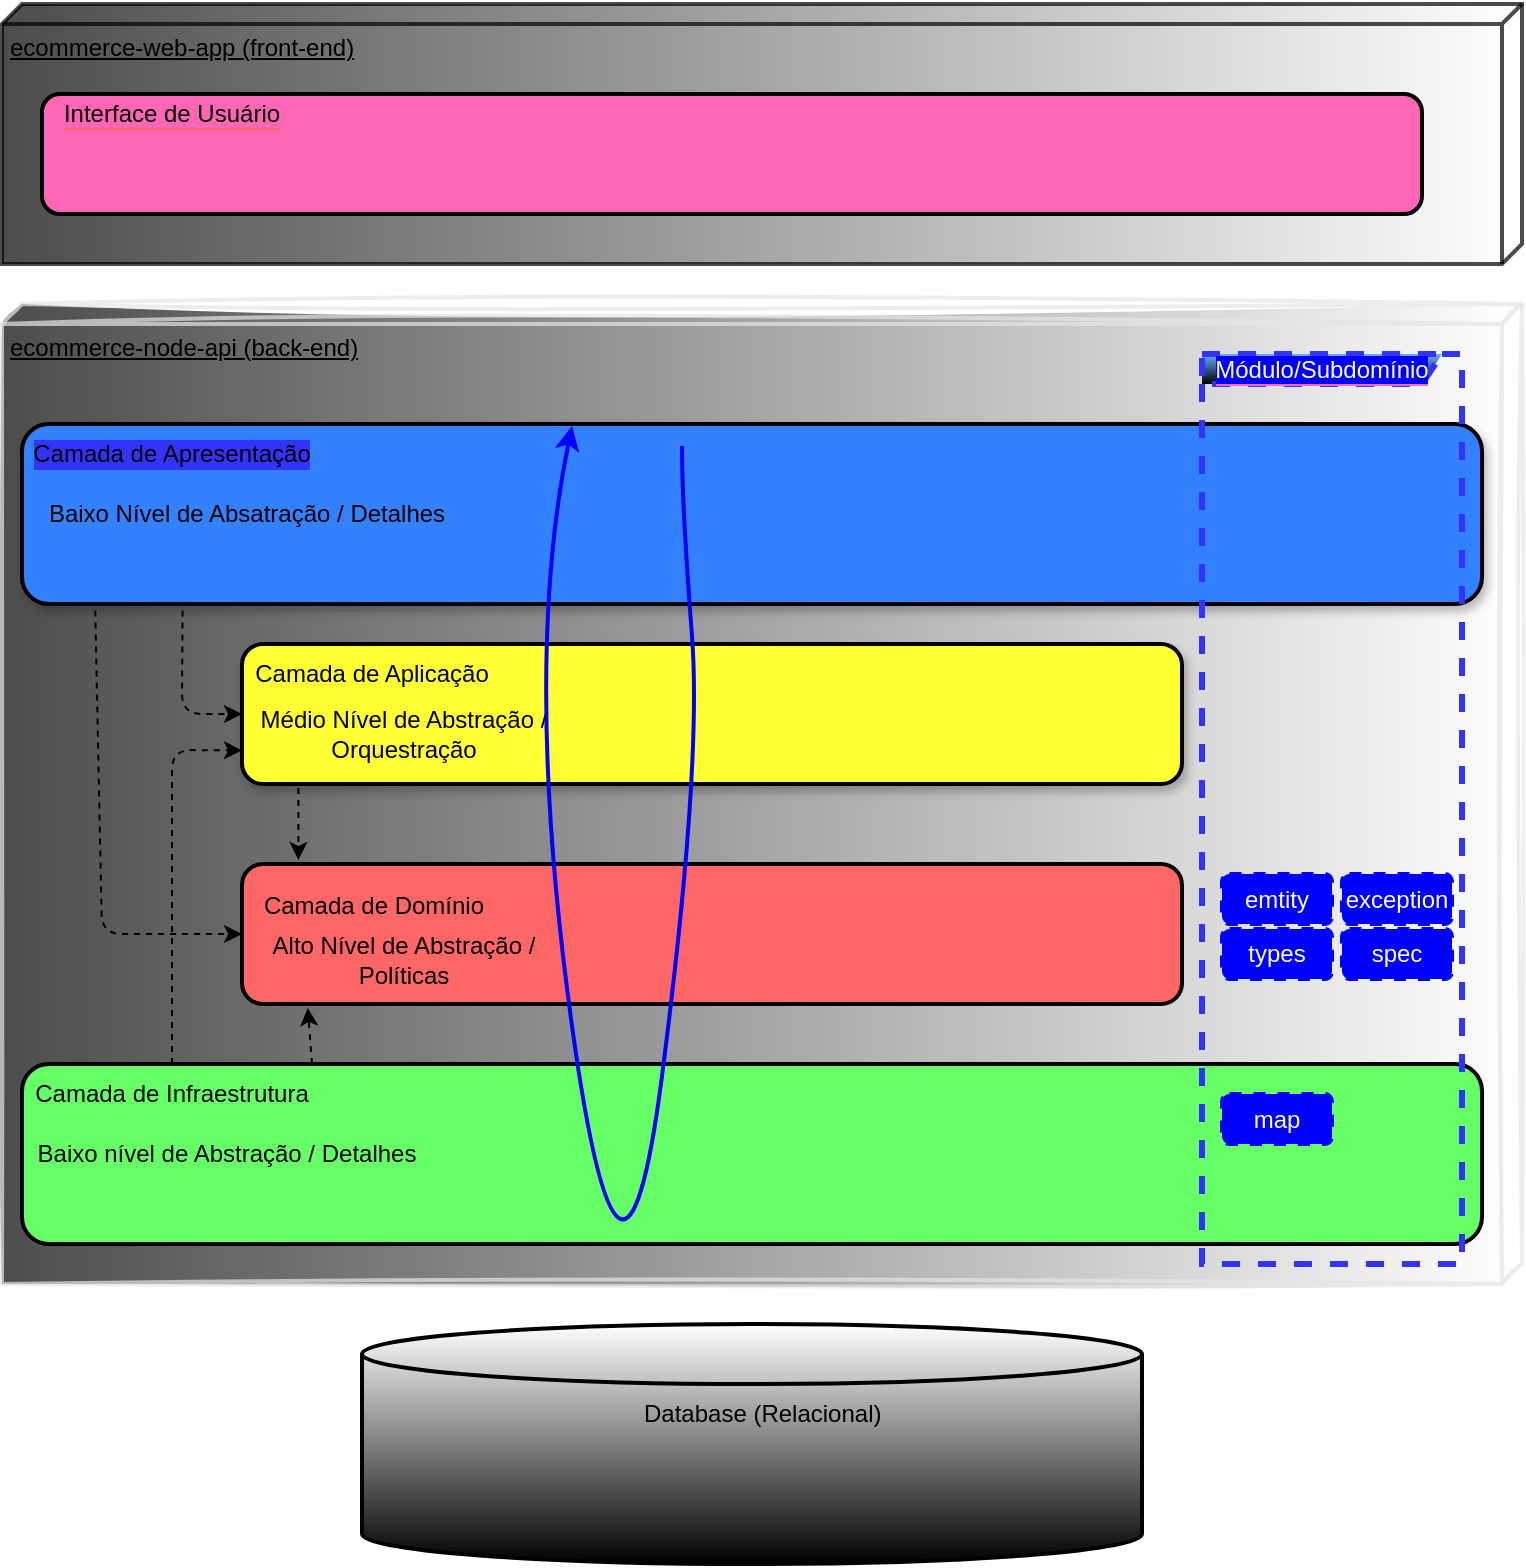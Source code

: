 <mxfile>
    <diagram id="foyhW6rIAd-1MIi7OwMy" name="Arquitetura em Camadas">
        <mxGraphModel dx="637" dy="792" grid="1" gridSize="10" guides="1" tooltips="1" connect="1" arrows="1" fold="1" page="1" pageScale="1" pageWidth="850" pageHeight="1100" math="0" shadow="0">
            <root>
                <mxCell id="0"/>
                <mxCell id="1" parent="0"/>
                <mxCell id="3" value="ecommerce-node-api (back-end)" style="verticalAlign=top;align=left;spacingTop=8;spacingLeft=2;spacingRight=12;shape=cube;size=10;direction=south;fontStyle=4;html=1;strokeWidth=2;shadow=0;strokeColor=#E6E6E6;gradientColor=default;fillColor=default;sketch=1;curveFitting=1;jiggle=2;opacity=70;" parent="1" vertex="1">
                    <mxGeometry x="40" y="170" width="760" height="490" as="geometry"/>
                </mxCell>
                <mxCell id="5" value="ecommerce-web-app (front-end)" style="verticalAlign=top;align=left;spacingTop=8;spacingLeft=2;spacingRight=12;shape=cube;size=10;direction=south;fontStyle=4;html=1;strokeWidth=2;gradientColor=default;opacity=70;" parent="1" vertex="1">
                    <mxGeometry x="40" y="20" width="760" height="130" as="geometry"/>
                </mxCell>
                <mxCell id="6" value="" style="shape=cylinder3;whiteSpace=wrap;html=1;boundedLbl=1;backgroundOutline=1;size=15;strokeWidth=2;gradientColor=default;" parent="1" vertex="1">
                    <mxGeometry x="220" y="680" width="390" height="120" as="geometry"/>
                </mxCell>
                <mxCell id="8" value="" style="rounded=1;whiteSpace=wrap;html=1;strokeWidth=2;fillColor=#FF6666;glass=0;shadow=0;gradientColor=none;points=[[0,0,0,0,0],[0,0.24,0,0,0],[0,0.5,0,0,0],[0,0.76,0,0,0],[0,1,0,0,0],[0.06,0,0,0,-2],[0.07,1,0,0,2],[0.5,0,0,0,0],[0.5,1,0,0,0],[0.75,0,0,0,0],[0.75,1,0,0,0],[1,0,0,0,0],[1,0.26,0,0,0],[1,0.5,0,0,0],[1,0.76,0,0,0],[1,1,0,0,0]];" parent="1" vertex="1">
                    <mxGeometry x="160" y="450" width="470" height="70" as="geometry"/>
                </mxCell>
                <mxCell id="9" value="&lt;font style=&quot;background-color: rgb(255, 102, 102);&quot; color=&quot;#000000&quot;&gt;Camada de Domínio&lt;/font&gt;" style="text;html=1;strokeColor=none;fillColor=none;align=center;verticalAlign=middle;whiteSpace=wrap;rounded=0;strokeWidth=2;" parent="1" vertex="1">
                    <mxGeometry x="141" y="456" width="170" height="30" as="geometry"/>
                </mxCell>
                <mxCell id="45" style="edgeStyle=none;html=1;exitX=0.06;exitY=1;exitDx=0;exitDy=2;exitPerimeter=0;entryX=0.06;entryY=0;entryDx=0;entryDy=-2;entryPerimeter=0;dashed=1;strokeColor=#000000;fontColor=default;" parent="1" source="11" target="8" edge="1">
                    <mxGeometry relative="1" as="geometry"/>
                </mxCell>
                <mxCell id="11" value="" style="rounded=1;whiteSpace=wrap;html=1;strokeWidth=2;fillColor=#FFFF33;gradientColor=none;glass=0;shadow=1;fontColor=default;points=[[0,0,0,0,0],[0,0.24,0,0,0],[0,0.5,0,0,0],[0,0.76,0,0,0],[0,1,0,0,0],[0.06,1,0,0,2],[0.25,0,0,0,0],[0.5,0,0,0,0],[0.5,1,0,0,0],[0.75,0,0,0,0],[0.75,1,0,0,0],[1,0,0,0,0],[1,0.26,0,0,0],[1,0.5,0,0,0],[1,0.76,0,0,0],[1,1,0,0,0]];" parent="1" vertex="1">
                    <mxGeometry x="160" y="340" width="470" height="70" as="geometry"/>
                </mxCell>
                <mxCell id="12" value="" style="rounded=1;whiteSpace=wrap;html=1;strokeWidth=2;fillColor=#66FF66;glass=0;points=[[0,0,0,0,0],[0,0.26,0,0,0],[0,0.5,0,0,0],[0,0.74,0,0,0],[0,1,0,0,0],[0.1,0,0,0,-2],[0.25,1,0,0,0],[0.5,0,0,0,0],[0.5,1,0,0,0],[0.75,0,0,0,0],[0.75,1,0,0,0],[1,0,0,0,0],[1,0.26,0,0,0],[1,0.5,0,0,0],[1,0.76,0,0,0],[1,1,0,0,0]];" parent="1" vertex="1">
                    <mxGeometry x="50" y="550" width="730" height="90" as="geometry"/>
                </mxCell>
                <mxCell id="13" value="&lt;span style=&quot;&quot;&gt;Camada de Aplicação&lt;/span&gt;" style="text;html=1;strokeColor=none;fillColor=none;align=center;verticalAlign=middle;whiteSpace=wrap;rounded=0;labelBackgroundColor=#FFFF33;strokeWidth=2;fontColor=#000000;" parent="1" vertex="1">
                    <mxGeometry x="160" y="340" width="130" height="30" as="geometry"/>
                </mxCell>
                <mxCell id="46" style="edgeStyle=none;html=1;exitX=0.5;exitY=0;exitDx=0;exitDy=0;entryX=0;entryY=0.76;entryDx=0;entryDy=0;entryPerimeter=0;dashed=1;strokeColor=#000000;fontColor=default;" parent="1" source="14" target="11" edge="1">
                    <mxGeometry relative="1" as="geometry">
                        <Array as="points">
                            <mxPoint x="125" y="393"/>
                        </Array>
                    </mxGeometry>
                </mxCell>
                <mxCell id="48" style="edgeStyle=none;html=1;exitX=1;exitY=0;exitDx=0;exitDy=0;dashed=1;strokeColor=#000000;fontColor=default;entryX=0.07;entryY=1;entryDx=0;entryDy=2;entryPerimeter=0;" parent="1" source="14" target="8" edge="1">
                    <mxGeometry relative="1" as="geometry">
                        <mxPoint x="190" y="530" as="targetPoint"/>
                    </mxGeometry>
                </mxCell>
                <mxCell id="14" value="&lt;span style=&quot;&quot;&gt;Camada de Infraestrutura&lt;/span&gt;" style="text;html=1;strokeColor=none;fillColor=none;align=center;verticalAlign=middle;whiteSpace=wrap;rounded=0;labelBackgroundColor=#66FF66;strokeWidth=2;fontColor=#000000;" parent="1" vertex="1">
                    <mxGeometry x="55" y="550" width="140" height="30" as="geometry"/>
                </mxCell>
                <mxCell id="18" value="" style="rounded=1;whiteSpace=wrap;html=1;strokeWidth=2;fillColor=#FF66B3;gradientColor=none;glass=0;" parent="1" vertex="1">
                    <mxGeometry x="60" y="65" width="690" height="60" as="geometry"/>
                </mxCell>
                <mxCell id="19" value="&lt;span style=&quot;background-color: rgb(255, 102, 179);&quot;&gt;Interface de Usuário&lt;/span&gt;" style="text;html=1;strokeColor=none;fillColor=none;align=center;verticalAlign=middle;whiteSpace=wrap;rounded=0;labelBackgroundColor=#FF6666;strokeWidth=2;fontColor=#000000;" parent="1" vertex="1">
                    <mxGeometry x="65" y="70" width="120" height="10" as="geometry"/>
                </mxCell>
                <mxCell id="27" value="emtity&lt;br&gt;" style="rounded=1;whiteSpace=wrap;html=1;dashed=1;labelBackgroundColor=#0000FF;strokeColor=#0000FF;strokeWidth=2;fontColor=#FFFFFF;fillColor=#0000FF;gradientColor=none;glass=0;" parent="1" vertex="1">
                    <mxGeometry x="650" y="455" width="55" height="25" as="geometry"/>
                </mxCell>
                <mxCell id="28" value="types" style="rounded=1;whiteSpace=wrap;html=1;dashed=1;labelBackgroundColor=#0000FF;strokeColor=#0000FF;strokeWidth=2;fontColor=#FFFFFF;fillColor=#0000FF;gradientColor=none;" parent="1" vertex="1">
                    <mxGeometry x="650" y="482.5" width="55" height="25" as="geometry"/>
                </mxCell>
                <mxCell id="29" value="exception" style="rounded=1;whiteSpace=wrap;html=1;dashed=1;labelBackgroundColor=#0000FF;strokeColor=#0000FF;strokeWidth=2;fontColor=#FFFFFF;fillColor=#0000FF;gradientColor=none;" parent="1" vertex="1">
                    <mxGeometry x="710" y="455" width="55" height="25" as="geometry"/>
                </mxCell>
                <mxCell id="30" value="spec" style="rounded=1;whiteSpace=wrap;html=1;dashed=1;labelBackgroundColor=#0000FF;strokeColor=#0000FF;strokeWidth=2;fontColor=#FFFFFF;fillColor=#0000FF;gradientColor=none;" parent="1" vertex="1">
                    <mxGeometry x="710" y="482.5" width="55" height="25" as="geometry"/>
                </mxCell>
                <mxCell id="31" value="map" style="rounded=1;whiteSpace=wrap;html=1;dashed=1;labelBackgroundColor=#0000FF;strokeColor=#0000FF;strokeWidth=2;fontColor=#FFFFFF;fillColor=#0000FF;gradientColor=none;" parent="1" vertex="1">
                    <mxGeometry x="650" y="565" width="55" height="25" as="geometry"/>
                </mxCell>
                <mxCell id="43" style="edgeStyle=none;html=1;exitX=0.11;exitY=0.97;exitDx=0;exitDy=0;exitPerimeter=0;entryX=0;entryY=0.5;entryDx=0;entryDy=0;fontColor=default;dashed=1;strokeColor=#000000;" parent="1" source="38" target="11" edge="1">
                    <mxGeometry relative="1" as="geometry">
                        <Array as="points">
                            <mxPoint x="130" y="375"/>
                        </Array>
                    </mxGeometry>
                </mxCell>
                <mxCell id="44" style="edgeStyle=none;html=1;exitX=0.05;exitY=0.97;exitDx=0;exitDy=0;exitPerimeter=0;entryX=0;entryY=0.5;entryDx=0;entryDy=0;dashed=1;strokeColor=#000000;fontColor=default;" parent="1" source="38" target="8" edge="1">
                    <mxGeometry relative="1" as="geometry">
                        <Array as="points">
                            <mxPoint x="90" y="485"/>
                        </Array>
                    </mxGeometry>
                </mxCell>
                <mxCell id="38" value="" style="rounded=1;whiteSpace=wrap;html=1;strokeWidth=2;fillColor=#3381ff;gradientColor=none;glass=0;shadow=1;points=[[0,0,0,0,0],[0,0.26,0,0,0],[0,0.5,0,0,0],[0,0.74,0,0,0],[0,1,0,0,0],[0.05,0.97,0,0,0],[0.11,0.97,0,0,0],[0.25,0,0,0,0],[0.5,0,0,0,0],[0.75,0,0,0,0],[0.75,1,0,0,0],[1,0,0,0,0],[1,0.26,0,0,0],[1,0.5,0,0,0],[1,0.76,0,0,0],[1,1,0,0,0]];" parent="1" vertex="1">
                    <mxGeometry x="50" y="230" width="730" height="90" as="geometry"/>
                </mxCell>
                <mxCell id="39" value="&lt;span style=&quot;&quot;&gt;Camada de Apresentação&lt;/span&gt;" style="text;html=1;align=center;verticalAlign=middle;whiteSpace=wrap;rounded=0;labelBackgroundColor=#3333FF;strokeWidth=2;fillColor=none;strokeColor=none;fontColor=#000000;glass=0;" parent="1" vertex="1">
                    <mxGeometry x="50" y="230" width="150" height="30" as="geometry"/>
                </mxCell>
                <mxCell id="40" value="Alto Nível de Abstração / Políticas" style="text;html=1;align=center;verticalAlign=middle;whiteSpace=wrap;rounded=0;shadow=0;glass=0;dashed=1;labelBackgroundColor=none;strokeWidth=3;opacity=70;fontColor=#000000;labelBorderColor=none;" parent="1" vertex="1">
                    <mxGeometry x="150" y="482.5" width="182" height="30" as="geometry"/>
                </mxCell>
                <mxCell id="41" value="Baixo nível de Abstração / Detalhes" style="text;html=1;align=center;verticalAlign=middle;whiteSpace=wrap;rounded=0;shadow=0;glass=0;dashed=1;labelBackgroundColor=none;strokeWidth=3;opacity=70;fontColor=#000000;labelBorderColor=none;" parent="1" vertex="1">
                    <mxGeometry x="50" y="580" width="205" height="30" as="geometry"/>
                </mxCell>
                <mxCell id="42" value="Baixo Nível de Absatração / Detalhes" style="text;html=1;align=center;verticalAlign=middle;whiteSpace=wrap;rounded=0;shadow=0;glass=0;dashed=1;labelBackgroundColor=none;strokeWidth=3;opacity=70;fontColor=#000000;labelBorderColor=none;" parent="1" vertex="1">
                    <mxGeometry x="55" y="260" width="215" height="30" as="geometry"/>
                </mxCell>
                <mxCell id="50" value="Médio Nível de Abstração / Orquestração" style="text;html=1;strokeColor=none;fillColor=none;align=center;verticalAlign=middle;whiteSpace=wrap;rounded=0;fontColor=#000000;" parent="1" vertex="1">
                    <mxGeometry x="141" y="370" width="200" height="30" as="geometry"/>
                </mxCell>
                <mxCell id="7" value="Database (Relacional)" style="text;strokeColor=none;fillColor=none;align=left;verticalAlign=middle;spacingLeft=4;spacingRight=4;overflow=hidden;points=[[0,0.5],[1,0.5]];portConstraint=eastwest;rotatable=0;whiteSpace=wrap;html=1;strokeWidth=2;" parent="1" vertex="1">
                    <mxGeometry x="355" y="710" width="130" height="30" as="geometry"/>
                </mxCell>
                <mxCell id="vnrxRwkXlKYGSwpxd45I-61" value="" style="curved=1;endArrow=classic;html=1;strokeColor=#0000FF;strokeWidth=2;fontColor=#000000;entryX=0.041;entryY=0.592;entryDx=0;entryDy=0;entryPerimeter=0;" parent="1" edge="1">
                    <mxGeometry width="50" height="50" relative="1" as="geometry">
                        <mxPoint x="380" y="241.05" as="sourcePoint"/>
                        <mxPoint x="325.08" y="231.05" as="targetPoint"/>
                        <Array as="points">
                            <mxPoint x="380" y="271.05"/>
                            <mxPoint x="390" y="401.05"/>
                            <mxPoint x="350" y="710.96"/>
                            <mxPoint x="300" y="350.96"/>
                        </Array>
                    </mxGeometry>
                </mxCell>
                <mxCell id="26" value="&lt;span style=&quot;background-color: rgb(0, 0, 255);&quot;&gt;&lt;font color=&quot;#ffffff&quot;&gt;Módulo/Subdomínio&lt;/font&gt;&lt;/span&gt;" style="shape=umlFrame;whiteSpace=wrap;html=1;labelBackgroundColor=#FF66B3;strokeWidth=3;fontColor=#000000;fillColor=#66B2FF;gradientColor=default;swimlaneFillColor=none;strokeColor=#3333FF;width=120;height=15;shadow=0;dashed=1;" parent="1" vertex="1">
                    <mxGeometry x="640" y="195" width="130" height="455" as="geometry"/>
                </mxCell>
            </root>
        </mxGraphModel>
    </diagram>
    <diagram name="Arquitetura Hexagonal" id="faVfQd0w8ght9Z7Nt-mj">
        <mxGraphModel dx="637" dy="792" grid="1" gridSize="10" guides="1" tooltips="1" connect="1" arrows="1" fold="1" page="1" pageScale="1" pageWidth="850" pageHeight="1100" math="0" shadow="0">
            <root>
                <mxCell id="S_zS74r9v01b4V_6iq0F-0"/>
                <mxCell id="S_zS74r9v01b4V_6iq0F-1" parent="S_zS74r9v01b4V_6iq0F-0"/>
                <mxCell id="S_zS74r9v01b4V_6iq0F-2" value="ecommerce-node-api (back-end)" style="verticalAlign=top;align=left;spacingTop=8;spacingLeft=2;spacingRight=12;shape=cube;size=10;direction=south;fontStyle=4;html=1;strokeWidth=2;shadow=0;strokeColor=#E6E6E6;gradientColor=default;fillColor=#FFFFFF;sketch=1;curveFitting=1;jiggle=2;opacity=70;" parent="S_zS74r9v01b4V_6iq0F-1" vertex="1">
                    <mxGeometry x="45" y="170" width="685" height="490" as="geometry"/>
                </mxCell>
                <mxCell id="S_zS74r9v01b4V_6iq0F-3" value="ecommerce-web-app (front-end)" style="verticalAlign=top;align=left;spacingTop=8;spacingLeft=2;spacingRight=12;shape=cube;size=10;direction=south;fontStyle=4;html=1;strokeWidth=2;gradientColor=default;opacity=70;" parent="S_zS74r9v01b4V_6iq0F-1" vertex="1">
                    <mxGeometry x="40" y="20" width="690" height="130" as="geometry"/>
                </mxCell>
                <mxCell id="S_zS74r9v01b4V_6iq0F-4" value="" style="shape=cylinder3;whiteSpace=wrap;html=1;boundedLbl=1;backgroundOutline=1;size=15;strokeWidth=2;gradientColor=default;" parent="S_zS74r9v01b4V_6iq0F-1" vertex="1">
                    <mxGeometry x="192.5" y="680" width="390" height="120" as="geometry"/>
                </mxCell>
                <mxCell id="S_zS74r9v01b4V_6iq0F-14" value="" style="rounded=1;whiteSpace=wrap;html=1;strokeWidth=2;fillColor=#FF66B3;gradientColor=none;glass=0;" parent="S_zS74r9v01b4V_6iq0F-1" vertex="1">
                    <mxGeometry x="60" y="65" width="640" height="60" as="geometry"/>
                </mxCell>
                <mxCell id="S_zS74r9v01b4V_6iq0F-15" value="&lt;span style=&quot;background-color: rgb(255, 102, 179);&quot;&gt;Interface de Usuário&lt;/span&gt;" style="text;html=1;strokeColor=none;fillColor=none;align=center;verticalAlign=middle;whiteSpace=wrap;rounded=0;labelBackgroundColor=#FF6666;strokeWidth=2;fontColor=#000000;" parent="S_zS74r9v01b4V_6iq0F-1" vertex="1">
                    <mxGeometry x="65" y="70" width="120" height="10" as="geometry"/>
                </mxCell>
                <mxCell id="S_zS74r9v01b4V_6iq0F-30" value="Database (Relacional)" style="text;strokeColor=none;fillColor=none;align=left;verticalAlign=middle;spacingLeft=4;spacingRight=4;overflow=hidden;points=[[0,0.5],[1,0.5]];portConstraint=eastwest;rotatable=0;whiteSpace=wrap;html=1;strokeWidth=2;" parent="S_zS74r9v01b4V_6iq0F-1" vertex="1">
                    <mxGeometry x="322.5" y="710" width="130" height="30" as="geometry"/>
                </mxCell>
                <mxCell id="6DGNuQK2AP5gIS-jHUyU-0" style="edgeStyle=none;html=1;exitX=0;exitY=0.5;exitDx=0;exitDy=0;entryX=0;entryY=0.5;entryDx=0;entryDy=0;strokeColor=#0000CC;fontColor=#000000;" parent="S_zS74r9v01b4V_6iq0F-1" source="9-mUbif2r5W3N8KV-H-C-8" target="9-mUbif2r5W3N8KV-H-C-7" edge="1">
                    <mxGeometry relative="1" as="geometry"/>
                </mxCell>
                <mxCell id="6DGNuQK2AP5gIS-jHUyU-1" style="edgeStyle=none;html=1;exitX=0;exitY=0.5;exitDx=0;exitDy=0;entryX=0;entryY=0.5;entryDx=0;entryDy=0;strokeColor=#000000;fontColor=#000000;endArrow=none;endFill=0;" parent="S_zS74r9v01b4V_6iq0F-1" source="9-mUbif2r5W3N8KV-H-C-8" target="9-mUbif2r5W3N8KV-H-C-7" edge="1">
                    <mxGeometry relative="1" as="geometry"/>
                </mxCell>
                <mxCell id="6DGNuQK2AP5gIS-jHUyU-7" style="edgeStyle=none;html=1;exitX=0.5;exitY=0;exitDx=0;exitDy=0;entryX=1;entryY=1;entryDx=0;entryDy=0;strokeColor=#000000;strokeWidth=2;fontColor=#000000;endArrow=none;endFill=0;startArrow=classic;startFill=1;" parent="S_zS74r9v01b4V_6iq0F-1" source="9-mUbif2r5W3N8KV-H-C-8" target="S_zS74r9v01b4V_6iq0F-28" edge="1">
                    <mxGeometry relative="1" as="geometry"/>
                </mxCell>
                <mxCell id="9-mUbif2r5W3N8KV-H-C-8" value="" style="shape=hexagon;perimeter=hexagonPerimeter2;whiteSpace=wrap;html=1;fixedSize=1;rounded=1;shadow=0;glass=0;labelBackgroundColor=none;strokeColor=#000000;strokeWidth=4;fontColor=#000000;fillColor=#3381FF;size=44.75;gradientColor=#66FF66;" parent="S_zS74r9v01b4V_6iq0F-1" vertex="1">
                    <mxGeometry x="115.31" y="230" width="524.69" height="370" as="geometry"/>
                </mxCell>
                <mxCell id="6DGNuQK2AP5gIS-jHUyU-9" style="edgeStyle=none;html=1;exitX=0.625;exitY=0;exitDx=0;exitDy=0;entryX=0.95;entryY=0.958;entryDx=0;entryDy=0;entryPerimeter=0;dashed=1;strokeColor=#000000;strokeWidth=2;fontColor=#000000;startArrow=none;startFill=0;endArrow=classic;endFill=1;" parent="S_zS74r9v01b4V_6iq0F-1" source="9-mUbif2r5W3N8KV-H-C-7" target="9-mUbif2r5W3N8KV-H-C-4" edge="1">
                    <mxGeometry relative="1" as="geometry"/>
                </mxCell>
                <mxCell id="9-mUbif2r5W3N8KV-H-C-7" value="" style="shape=hexagon;perimeter=hexagonPerimeter2;whiteSpace=wrap;html=1;fixedSize=1;rounded=1;shadow=0;glass=0;labelBackgroundColor=none;strokeColor=#000000;strokeWidth=2;fontColor=#000000;fillColor=#FFFF33;size=35;dashed=1;" parent="S_zS74r9v01b4V_6iq0F-1" vertex="1">
                    <mxGeometry x="220" y="297.82" width="320" height="234.37" as="geometry"/>
                </mxCell>
                <mxCell id="9-mUbif2r5W3N8KV-H-C-0" value="" style="shape=hexagon;perimeter=hexagonPerimeter2;whiteSpace=wrap;html=1;fixedSize=1;labelBackgroundColor=none;fontColor=#000000;size=25;rounded=1;fillColor=#FF6666;strokeWidth=2;strokeColor=#000000;" parent="S_zS74r9v01b4V_6iq0F-1" vertex="1">
                    <mxGeometry x="300" y="351.25" width="168.5" height="127.5" as="geometry"/>
                </mxCell>
                <mxCell id="9-mUbif2r5W3N8KV-H-C-6" value="&lt;font style=&quot;&quot; color=&quot;#000000&quot;&gt;Camada de Domínio&lt;/font&gt;" style="text;html=1;strokeColor=none;fillColor=none;align=center;verticalAlign=middle;whiteSpace=wrap;rounded=0;strokeWidth=4;labelBackgroundColor=none;glass=0;shadow=0;fontStyle=1" parent="S_zS74r9v01b4V_6iq0F-1" vertex="1">
                    <mxGeometry x="295" y="370" width="170" height="30" as="geometry"/>
                </mxCell>
                <mxCell id="S_zS74r9v01b4V_6iq0F-26" value="Alto Nível de Abstração / Políticas" style="text;html=1;align=center;verticalAlign=middle;whiteSpace=wrap;rounded=0;shadow=0;glass=0;dashed=1;labelBackgroundColor=none;strokeWidth=3;opacity=70;fontColor=#000000;labelBorderColor=none;" parent="S_zS74r9v01b4V_6iq0F-1" vertex="1">
                    <mxGeometry x="289" y="410" width="182" height="30" as="geometry"/>
                </mxCell>
                <mxCell id="9-mUbif2r5W3N8KV-H-C-5" value="&lt;span style=&quot;&quot;&gt;Camada de Aplicação&lt;/span&gt;" style="text;html=1;strokeColor=none;fillColor=none;align=center;verticalAlign=middle;whiteSpace=wrap;rounded=0;labelBackgroundColor=none;strokeWidth=2;fontColor=#000000;fontStyle=1" parent="S_zS74r9v01b4V_6iq0F-1" vertex="1">
                    <mxGeometry x="255" y="297.82" width="130" height="30" as="geometry"/>
                </mxCell>
                <mxCell id="9-mUbif2r5W3N8KV-H-C-4" value="Médio Nível de Abstração / Orquestração" style="text;html=1;strokeColor=none;fillColor=none;align=center;verticalAlign=middle;whiteSpace=wrap;rounded=0;fontColor=#000000;" parent="S_zS74r9v01b4V_6iq0F-1" vertex="1">
                    <mxGeometry x="220" y="321.25" width="210" height="30" as="geometry"/>
                </mxCell>
                <mxCell id="S_zS74r9v01b4V_6iq0F-25" value="&lt;span style=&quot;&quot;&gt;Camada de Apresentação&lt;/span&gt;" style="text;html=1;align=center;verticalAlign=middle;whiteSpace=wrap;rounded=0;labelBackgroundColor=none;strokeWidth=2;fillColor=none;strokeColor=none;fontColor=#000000;fontStyle=1" parent="S_zS74r9v01b4V_6iq0F-1" vertex="1">
                    <mxGeometry x="160" y="240" width="150" height="30" as="geometry"/>
                </mxCell>
                <mxCell id="S_zS74r9v01b4V_6iq0F-28" value="Baixo Nível de Absatração / Detalhes" style="text;html=1;align=center;verticalAlign=middle;whiteSpace=wrap;rounded=0;shadow=0;glass=0;dashed=1;labelBackgroundColor=none;strokeWidth=3;opacity=70;fontColor=#000000;labelBorderColor=none;" parent="S_zS74r9v01b4V_6iq0F-1" vertex="1">
                    <mxGeometry x="160" y="260" width="215" height="30" as="geometry"/>
                </mxCell>
                <mxCell id="S_zS74r9v01b4V_6iq0F-13" value="&lt;span style=&quot;&quot;&gt;Camada de Infraestrutura&lt;/span&gt;" style="text;html=1;strokeColor=none;fillColor=none;align=center;verticalAlign=middle;whiteSpace=wrap;rounded=0;labelBackgroundColor=none;strokeWidth=2;fontColor=#000000;labelBorderColor=none;fontStyle=1" parent="S_zS74r9v01b4V_6iq0F-1" vertex="1">
                    <mxGeometry x="155" y="550" width="165" height="30" as="geometry"/>
                </mxCell>
                <mxCell id="S_zS74r9v01b4V_6iq0F-27" value="Baixo nível de Abstração / Detalhes" style="text;html=1;align=center;verticalAlign=middle;whiteSpace=wrap;rounded=0;shadow=0;glass=0;dashed=1;labelBackgroundColor=none;strokeWidth=3;opacity=70;fontColor=#000000;labelBorderColor=none;" parent="S_zS74r9v01b4V_6iq0F-1" vertex="1">
                    <mxGeometry x="160" y="560" width="205" height="30" as="geometry"/>
                </mxCell>
                <mxCell id="6DGNuQK2AP5gIS-jHUyU-2" style="edgeStyle=none;html=1;exitX=0;exitY=0.5;exitDx=0;exitDy=0;entryX=0;entryY=0.5;entryDx=0;entryDy=0;strokeColor=#000000;fontColor=#000000;endArrow=none;endFill=0;strokeWidth=2;" parent="S_zS74r9v01b4V_6iq0F-1" source="9-mUbif2r5W3N8KV-H-C-8" target="9-mUbif2r5W3N8KV-H-C-7" edge="1">
                    <mxGeometry relative="1" as="geometry"/>
                </mxCell>
                <mxCell id="6DGNuQK2AP5gIS-jHUyU-4" style="edgeStyle=none;html=1;exitX=1;exitY=0.5;exitDx=0;exitDy=0;entryX=1;entryY=0.5;entryDx=0;entryDy=0;strokeColor=#000000;strokeWidth=2;fontColor=#000000;endArrow=none;endFill=0;" parent="S_zS74r9v01b4V_6iq0F-1" source="9-mUbif2r5W3N8KV-H-C-8" target="9-mUbif2r5W3N8KV-H-C-7" edge="1">
                    <mxGeometry relative="1" as="geometry"/>
                </mxCell>
                <mxCell id="6DGNuQK2AP5gIS-jHUyU-5" value="Casos de Uso" style="text;html=1;strokeColor=none;fillColor=none;align=center;verticalAlign=middle;whiteSpace=wrap;rounded=0;shadow=0;glass=0;dashed=1;labelBackgroundColor=none;labelBorderColor=none;sketch=1;strokeWidth=2;fontColor=#000000;fontStyle=5" parent="S_zS74r9v01b4V_6iq0F-1" vertex="1">
                    <mxGeometry x="222.5" y="370" width="90" height="30" as="geometry"/>
                </mxCell>
                <mxCell id="6DGNuQK2AP5gIS-jHUyU-8" style="edgeStyle=none;html=1;exitX=0.5;exitY=0;exitDx=0;exitDy=0;entryX=0.95;entryY=-0.043;entryDx=0;entryDy=0;entryPerimeter=0;strokeColor=#000000;strokeWidth=2;fontColor=#000000;startArrow=none;startFill=0;endArrow=classic;endFill=1;dashed=1;" parent="S_zS74r9v01b4V_6iq0F-1" source="9-mUbif2r5W3N8KV-H-C-8" target="9-mUbif2r5W3N8KV-H-C-5" edge="1">
                    <mxGeometry relative="1" as="geometry">
                        <Array as="points">
                            <mxPoint x="379" y="250"/>
                        </Array>
                    </mxGeometry>
                </mxCell>
                <mxCell id="6DGNuQK2AP5gIS-jHUyU-10" style="edgeStyle=none;html=1;exitX=0.625;exitY=0;exitDx=0;exitDy=0;entryX=0.95;entryY=0.958;entryDx=0;entryDy=0;entryPerimeter=0;dashed=1;strokeColor=#000000;strokeWidth=2;fontColor=#000000;startArrow=none;startFill=0;endArrow=classic;endFill=1;" parent="S_zS74r9v01b4V_6iq0F-1" source="9-mUbif2r5W3N8KV-H-C-7" target="9-mUbif2r5W3N8KV-H-C-4" edge="1">
                    <mxGeometry relative="1" as="geometry"/>
                </mxCell>
                <mxCell id="6DGNuQK2AP5gIS-jHUyU-11" value="" style="curved=1;endArrow=classic;html=1;strokeColor=#0000FF;strokeWidth=2;fontColor=#000000;entryX=0.041;entryY=0.592;entryDx=0;entryDy=0;entryPerimeter=0;" parent="S_zS74r9v01b4V_6iq0F-1" edge="1">
                    <mxGeometry width="50" height="50" relative="1" as="geometry">
                        <mxPoint x="520" y="220" as="sourcePoint"/>
                        <mxPoint x="465.08" y="210.0" as="targetPoint"/>
                        <Array as="points">
                            <mxPoint x="520" y="250"/>
                            <mxPoint x="530" y="380"/>
                            <mxPoint x="490" y="689.91"/>
                            <mxPoint x="440" y="329.91"/>
                        </Array>
                    </mxGeometry>
                </mxCell>
                <mxCell id="48lytdY506Y1hg2jtFKP-0" style="edgeStyle=none;html=1;exitX=0.5;exitY=1;exitDx=0;exitDy=0;strokeColor=#000000;strokeWidth=2;fontColor=#000000;startArrow=none;startFill=0;endArrow=classic;endFill=1;dashed=1;" parent="S_zS74r9v01b4V_6iq0F-1" source="9-mUbif2r5W3N8KV-H-C-8" edge="1">
                    <mxGeometry relative="1" as="geometry">
                        <mxPoint x="378" y="540" as="targetPoint"/>
                    </mxGeometry>
                </mxCell>
                <mxCell id="48lytdY506Y1hg2jtFKP-1" style="edgeStyle=none;html=1;exitX=0.375;exitY=1;exitDx=0;exitDy=0;entryX=0.24;entryY=1.01;entryDx=0;entryDy=0;entryPerimeter=0;strokeColor=#000000;strokeWidth=2;fontColor=#000000;startArrow=none;startFill=0;endArrow=classic;endFill=1;dashed=1;" parent="S_zS74r9v01b4V_6iq0F-1" source="9-mUbif2r5W3N8KV-H-C-7" target="9-mUbif2r5W3N8KV-H-C-0" edge="1">
                    <mxGeometry relative="1" as="geometry"/>
                </mxCell>
                <mxCell id="QDhsaKH-kgoB9qYF5auz-0" value="" style="rounded=1;whiteSpace=wrap;html=1;strokeWidth=2;fillColor=#FF6666;glass=0;shadow=0;gradientColor=none;points=[[0,0,0,0,0],[0,0.24,0,0,0],[0,0.5,0,0,0],[0,0.76,0,0,0],[0,1,0,0,0],[0.06,0,0,0,-2],[0.07,1,0,0,2],[0.5,0,0,0,0],[0.5,1,0,0,0],[0.75,0,0,0,0],[0.75,1,0,0,0],[1,0,0,0,0],[1,0.26,0,0,0],[1,0.5,0,0,0],[1,0.76,0,0,0],[1,1,0,0,0]];" parent="S_zS74r9v01b4V_6iq0F-1" vertex="1">
                    <mxGeometry x="292" y="820" width="286" height="70" as="geometry"/>
                </mxCell>
                <mxCell id="QDhsaKH-kgoB9qYF5auz-1" value="&lt;font style=&quot;background-color: rgb(255, 102, 102);&quot; color=&quot;#000000&quot;&gt;Camada de Domínio&lt;/font&gt;" style="text;html=1;strokeColor=none;fillColor=none;align=center;verticalAlign=middle;whiteSpace=wrap;rounded=0;strokeWidth=2;" parent="S_zS74r9v01b4V_6iq0F-1" vertex="1">
                    <mxGeometry x="273" y="826" width="170" height="30" as="geometry"/>
                </mxCell>
                <mxCell id="QDhsaKH-kgoB9qYF5auz-2" value="Alto Nível de Abstração / Políticas" style="text;html=1;align=center;verticalAlign=middle;whiteSpace=wrap;rounded=0;shadow=0;glass=0;dashed=1;labelBackgroundColor=none;strokeWidth=3;opacity=70;fontColor=#000000;labelBorderColor=none;" parent="S_zS74r9v01b4V_6iq0F-1" vertex="1">
                    <mxGeometry x="282" y="852.5" width="182" height="30" as="geometry"/>
                </mxCell>
                <mxCell id="UK3Kk-SO8262RyNog8ls-0" value="" style="rounded=1;whiteSpace=wrap;html=1;strokeWidth=2;fillColor=#FFFF33;gradientColor=none;glass=0;shadow=1;fontColor=default;points=[[0,0,0,0,0],[0,0.24,0,0,0],[0,0.5,0,0,0],[0,0.76,0,0,0],[0,1,0,0,0],[0.06,1,0,0,2],[0.25,0,0,0,0],[0.5,0,0,0,0],[0.5,1,0,0,0],[0.75,0,0,0,0],[0.75,1,0,0,0],[1,0,0,0,0],[1,0.26,0,0,0],[1,0.5,0,0,0],[1,0.76,0,0,0],[1,1,0,0,0]];" parent="S_zS74r9v01b4V_6iq0F-1" vertex="1">
                    <mxGeometry x="192" y="890" width="485" height="70" as="geometry"/>
                </mxCell>
                <mxCell id="EWx9qV-rUa412jxOzZc0-0" style="edgeStyle=none;html=1;exitX=0.183;exitY=0.007;exitDx=0;exitDy=0;dashed=1;strokeColor=#FFFFFF;strokeWidth=2;fontColor=#000000;startArrow=none;startFill=0;endArrow=classic;endFill=1;exitPerimeter=0;" parent="S_zS74r9v01b4V_6iq0F-1" source="UK3Kk-SO8262RyNog8ls-1" edge="1">
                    <mxGeometry relative="1" as="geometry">
                        <mxPoint x="290" y="868" as="targetPoint"/>
                        <Array as="points">
                            <mxPoint x="216" y="868"/>
                        </Array>
                    </mxGeometry>
                </mxCell>
                <mxCell id="UK3Kk-SO8262RyNog8ls-1" value="&lt;span style=&quot;&quot;&gt;Camada de Aplicação&lt;/span&gt;" style="text;html=1;strokeColor=none;fillColor=none;align=center;verticalAlign=middle;whiteSpace=wrap;rounded=0;labelBackgroundColor=#FFFF33;strokeWidth=2;fontColor=#000000;" parent="S_zS74r9v01b4V_6iq0F-1" vertex="1">
                    <mxGeometry x="192" y="890" width="130" height="30" as="geometry"/>
                </mxCell>
                <mxCell id="jD_BkwuwbTupFpd96bJV-3" style="edgeStyle=none;html=1;exitX=0.667;exitY=-0.011;exitDx=0;exitDy=0;dashed=1;strokeColor=#FFFFFF;strokeWidth=2;fontColor=#000000;startArrow=none;startFill=0;endArrow=classic;endFill=1;exitPerimeter=0;" parent="S_zS74r9v01b4V_6iq0F-1" source="zn2xcNum5BstsFax8mGK-1" edge="1">
                    <mxGeometry relative="1" as="geometry">
                        <mxPoint x="290" y="840" as="targetPoint"/>
                        <Array as="points">
                            <mxPoint x="120" y="960"/>
                            <mxPoint x="120" y="840"/>
                        </Array>
                    </mxGeometry>
                </mxCell>
                <mxCell id="jD_BkwuwbTupFpd96bJV-4" style="edgeStyle=none;html=1;entryX=0;entryY=0.5;entryDx=0;entryDy=0;dashed=1;strokeColor=#FFFFFF;strokeWidth=2;fontColor=#000000;startArrow=none;startFill=0;endArrow=classic;endFill=1;exitX=0.877;exitY=-0.116;exitDx=0;exitDy=0;exitPerimeter=0;" parent="S_zS74r9v01b4V_6iq0F-1" source="zn2xcNum5BstsFax8mGK-1" target="UK3Kk-SO8262RyNog8ls-1" edge="1">
                    <mxGeometry relative="1" as="geometry">
                        <mxPoint x="150" y="950" as="sourcePoint"/>
                        <Array as="points">
                            <mxPoint x="150" y="905"/>
                        </Array>
                    </mxGeometry>
                </mxCell>
                <mxCell id="UK3Kk-SO8262RyNog8ls-2" value="Médio Nível de Abstração / Orquestração" style="text;html=1;strokeColor=none;fillColor=none;align=center;verticalAlign=middle;whiteSpace=wrap;rounded=0;fontColor=#000000;" parent="S_zS74r9v01b4V_6iq0F-1" vertex="1">
                    <mxGeometry x="173" y="920" width="200" height="30" as="geometry"/>
                </mxCell>
                <mxCell id="zn2xcNum5BstsFax8mGK-0" value="" style="rounded=1;whiteSpace=wrap;html=1;strokeWidth=2;fillColor=#3381ff;gradientColor=none;glass=0;shadow=1;points=[[0,0,0,0,0],[0,0.26,0,0,0],[0,0.5,0,0,0],[0,0.74,0,0,0],[0,1,0,0,0],[0.05,0.97,0,0,0],[0.11,0.97,0,0,0],[0.25,0,0,0,0],[0.5,0,0,0,0],[0.75,0,0,0,0],[0.75,1,0,0,0],[1,0,0,0,0],[1,0.26,0,0,0],[1,0.5,0,0,0],[1,0.76,0,0,0],[1,1,0,0,0]];" parent="S_zS74r9v01b4V_6iq0F-1" vertex="1">
                    <mxGeometry x="20" y="960" width="430" height="70" as="geometry"/>
                </mxCell>
                <mxCell id="zn2xcNum5BstsFax8mGK-1" value="&lt;span style=&quot;&quot;&gt;Camada de Apresentação&lt;/span&gt;" style="text;html=1;align=center;verticalAlign=middle;whiteSpace=wrap;rounded=0;labelBackgroundColor=none;strokeWidth=2;fillColor=none;strokeColor=none;fontColor=#000000;" parent="S_zS74r9v01b4V_6iq0F-1" vertex="1">
                    <mxGeometry x="20" y="960" width="150" height="30" as="geometry"/>
                </mxCell>
                <mxCell id="zn2xcNum5BstsFax8mGK-2" value="Baixo Nível de Absatração / Detalhes" style="text;html=1;align=center;verticalAlign=middle;whiteSpace=wrap;rounded=0;shadow=0;glass=0;dashed=1;labelBackgroundColor=none;strokeWidth=3;opacity=70;fontColor=#000000;labelBorderColor=none;" parent="S_zS74r9v01b4V_6iq0F-1" vertex="1">
                    <mxGeometry x="25" y="990" width="215" height="30" as="geometry"/>
                </mxCell>
                <mxCell id="jD_BkwuwbTupFpd96bJV-5" style="edgeStyle=none;html=1;exitX=0.827;exitY=-0.05;exitDx=0;exitDy=0;exitPerimeter=0;entryX=1;entryY=0.26;entryDx=0;entryDy=0;entryPerimeter=0;dashed=1;strokeColor=#FFFFFF;strokeWidth=2;fontColor=#000000;startArrow=none;startFill=0;endArrow=classic;endFill=1;" parent="S_zS74r9v01b4V_6iq0F-1" source="jD_BkwuwbTupFpd96bJV-0" target="QDhsaKH-kgoB9qYF5auz-0" edge="1">
                    <mxGeometry relative="1" as="geometry">
                        <Array as="points">
                            <mxPoint x="770" y="838"/>
                        </Array>
                    </mxGeometry>
                </mxCell>
                <mxCell id="jD_BkwuwbTupFpd96bJV-6" style="edgeStyle=none;html=1;exitX=0.727;exitY=-0.05;exitDx=0;exitDy=0;exitPerimeter=0;entryX=1;entryY=0.26;entryDx=0;entryDy=0;entryPerimeter=0;dashed=1;strokeColor=#FFFFFF;strokeWidth=2;fontColor=#000000;startArrow=none;startFill=0;endArrow=classic;endFill=1;" parent="S_zS74r9v01b4V_6iq0F-1" source="jD_BkwuwbTupFpd96bJV-0" target="UK3Kk-SO8262RyNog8ls-0" edge="1">
                    <mxGeometry relative="1" as="geometry">
                        <Array as="points">
                            <mxPoint x="730" y="908"/>
                        </Array>
                    </mxGeometry>
                </mxCell>
                <mxCell id="jD_BkwuwbTupFpd96bJV-0" value="" style="rounded=1;whiteSpace=wrap;html=1;strokeWidth=2;fillColor=#66FF66;glass=0;points=[[0,0,0,0,0],[0,0.26,0,0,0],[0,0.5,0,0,0],[0,0.74,0,0,0],[0,1,0,0,0],[0.1,0,0,0,-2],[0.25,1,0,0,0],[0.5,0,0,0,0],[0.5,1,0,0,0],[0.75,0,0,0,0],[0.75,1,0,0,0],[1,0,0,0,0],[1,0.26,0,0,0],[1,0.5,0,0,0],[1,0.76,0,0,0],[1,1,0,0,0]];" parent="S_zS74r9v01b4V_6iq0F-1" vertex="1">
                    <mxGeometry x="450" y="960" width="390" height="70" as="geometry"/>
                </mxCell>
                <mxCell id="jD_BkwuwbTupFpd96bJV-1" value="&lt;span style=&quot;&quot;&gt;Camada de Infraestrutura&lt;/span&gt;" style="text;html=1;strokeColor=none;fillColor=none;align=center;verticalAlign=middle;whiteSpace=wrap;rounded=0;labelBackgroundColor=#66FF66;strokeWidth=2;fontColor=#000000;" parent="S_zS74r9v01b4V_6iq0F-1" vertex="1">
                    <mxGeometry x="455" y="960" width="140" height="30" as="geometry"/>
                </mxCell>
                <mxCell id="jD_BkwuwbTupFpd96bJV-2" value="Baixo nível de Abstração / Detalhes" style="text;html=1;align=center;verticalAlign=middle;whiteSpace=wrap;rounded=0;shadow=0;glass=0;dashed=1;labelBackgroundColor=none;strokeWidth=3;opacity=70;fontColor=#000000;labelBorderColor=none;" parent="S_zS74r9v01b4V_6iq0F-1" vertex="1">
                    <mxGeometry x="450" y="990" width="205" height="30" as="geometry"/>
                </mxCell>
            </root>
        </mxGraphModel>
    </diagram>
</mxfile>